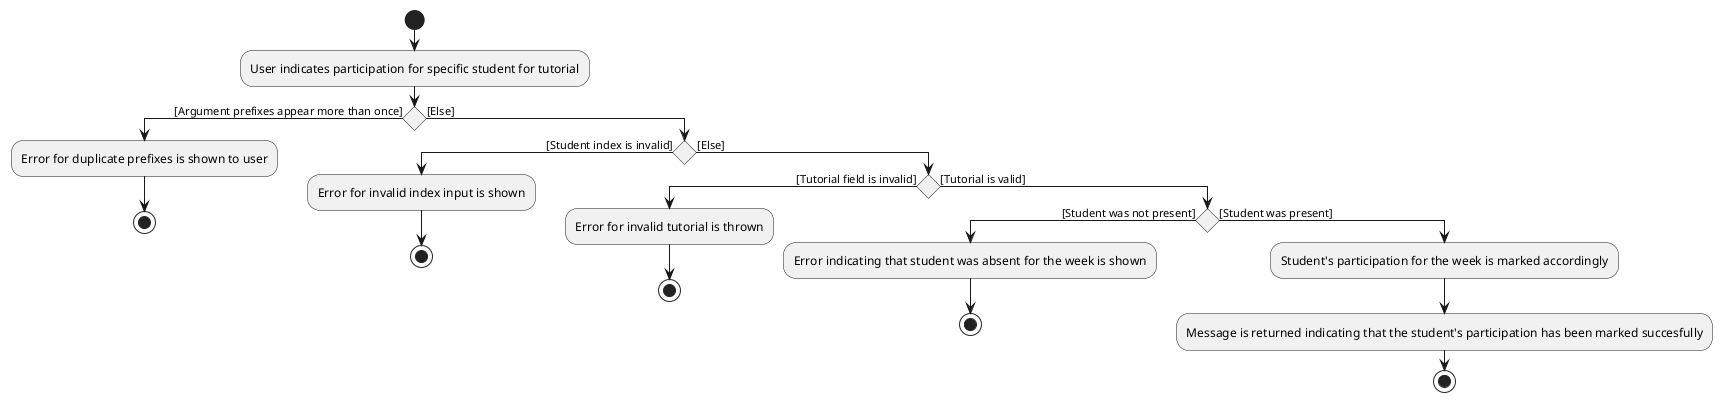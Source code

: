 @startuml
'https://plantuml.com/activity-diagram-beta

start
:User indicates participation for specific student for tutorial;
if () then ([Argument prefixes appear more than once])
    :Error for duplicate prefixes is shown to user;
    stop;
else ([Else])
    if () then ([Student index is invalid])
        :Error for invalid index input is shown;
        stop;
    else ([Else])
        if () then ([Tutorial field is invalid])
            :Error for invalid tutorial is thrown;
            stop;
        else ([Tutorial is valid])
            if () then ([Student was not present])
                :Error indicating that student was absent for the week is shown;
                stop;
            else ([Student was present])
                :Student's participation for the week is marked accordingly;
                :Message is returned indicating that the student's participation has been marked succesfully;
stop

@enduml
